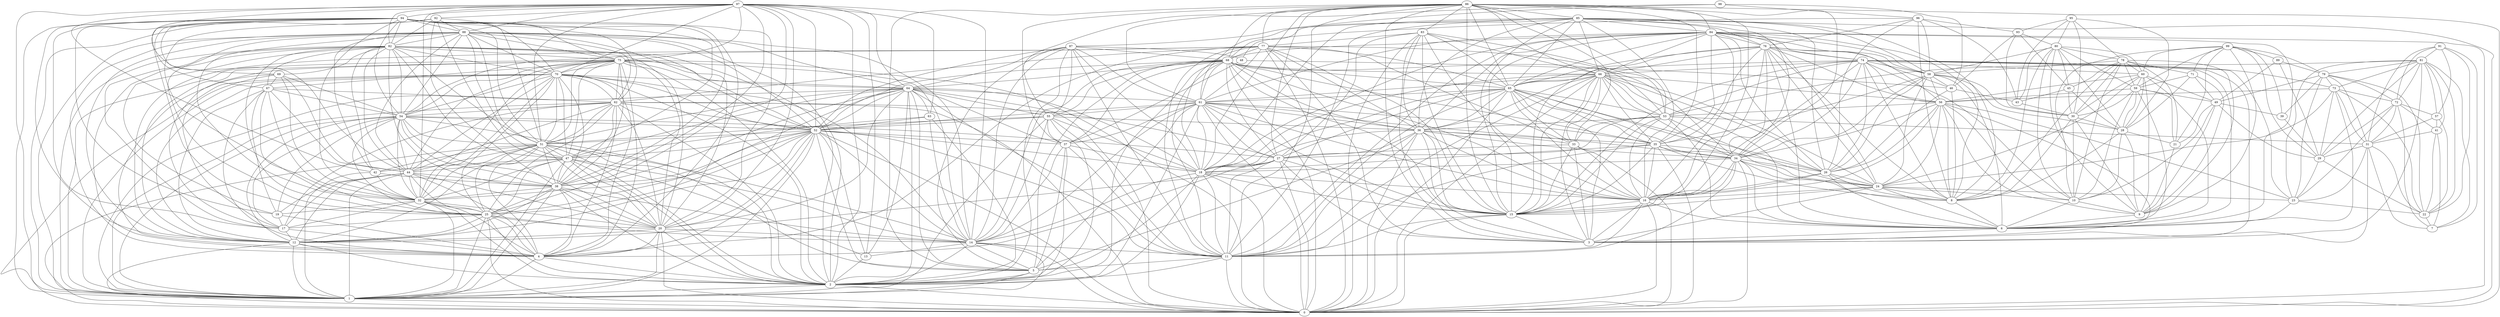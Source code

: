digraph "sensornet-topology" {
label = "";
rankdir="BT";"0"->"1" [arrowhead = "both"] 
"0"->"2" [arrowhead = "both"] 
"0"->"11" [arrowhead = "both"] 
"0"->"12" [arrowhead = "both"] 
"0"->"14" [arrowhead = "both"] 
"0"->"15" [arrowhead = "both"] 
"0"->"16" [arrowhead = "both"] 
"0"->"18" [arrowhead = "both"] 
"0"->"20" [arrowhead = "both"] 
"0"->"25" [arrowhead = "both"] 
"0"->"27" [arrowhead = "both"] 
"0"->"33" [arrowhead = "both"] 
"0"->"34" [arrowhead = "both"] 
"0"->"35" [arrowhead = "both"] 
"0"->"36" [arrowhead = "both"] 
"0"->"51" [arrowhead = "both"] 
"0"->"52" [arrowhead = "both"] 
"0"->"61" [arrowhead = "both"] 
"0"->"62" [arrowhead = "both"] 
"0"->"64" [arrowhead = "both"] 
"0"->"65" [arrowhead = "both"] 
"0"->"66" [arrowhead = "both"] 
"0"->"68" [arrowhead = "both"] 
"0"->"70" [arrowhead = "both"] 
"0"->"75" [arrowhead = "both"] 
"0"->"77" [arrowhead = "both"] 
"0"->"83" [arrowhead = "both"] 
"0"->"84" [arrowhead = "both"] 
"0"->"85" [arrowhead = "both"] 
"0"->"86" [arrowhead = "both"] 
"1"->"2" [arrowhead = "both"] 
"1"->"4" [arrowhead = "both"] 
"1"->"5" [arrowhead = "both"] 
"1"->"12" [arrowhead = "both"] 
"1"->"14" [arrowhead = "both"] 
"1"->"20" [arrowhead = "both"] 
"1"->"25" [arrowhead = "both"] 
"1"->"32" [arrowhead = "both"] 
"1"->"38" [arrowhead = "both"] 
"1"->"42" [arrowhead = "both"] 
"1"->"44" [arrowhead = "both"] 
"1"->"47" [arrowhead = "both"] 
"1"->"52" [arrowhead = "both"] 
"1"->"54" [arrowhead = "both"] 
"1"->"55" [arrowhead = "both"] 
"1"->"62" [arrowhead = "both"] 
"1"->"64" [arrowhead = "both"] 
"1"->"70" [arrowhead = "both"] 
"1"->"75" [arrowhead = "both"] 
"1"->"82" [arrowhead = "both"] 
"1"->"88" [arrowhead = "both"] 
"1"->"92" [arrowhead = "both"] 
"1"->"94" [arrowhead = "both"] 
"1"->"97" [arrowhead = "both"] 
"2"->"4" [arrowhead = "both"] 
"2"->"5" [arrowhead = "both"] 
"2"->"11" [arrowhead = "both"] 
"2"->"12" [arrowhead = "both"] 
"2"->"13" [arrowhead = "both"] 
"2"->"14" [arrowhead = "both"] 
"2"->"18" [arrowhead = "both"] 
"2"->"20" [arrowhead = "both"] 
"2"->"25" [arrowhead = "both"] 
"2"->"32" [arrowhead = "both"] 
"2"->"37" [arrowhead = "both"] 
"2"->"38" [arrowhead = "both"] 
"2"->"47" [arrowhead = "both"] 
"2"->"51" [arrowhead = "both"] 
"2"->"54" [arrowhead = "both"] 
"2"->"55" [arrowhead = "both"] 
"2"->"61" [arrowhead = "both"] 
"2"->"62" [arrowhead = "both"] 
"2"->"63" [arrowhead = "both"] 
"2"->"64" [arrowhead = "both"] 
"2"->"68" [arrowhead = "both"] 
"2"->"70" [arrowhead = "both"] 
"2"->"75" [arrowhead = "both"] 
"2"->"82" [arrowhead = "both"] 
"2"->"87" [arrowhead = "both"] 
"2"->"88" [arrowhead = "both"] 
"2"->"97" [arrowhead = "both"] 
"3"->"6" [arrowhead = "both"] 
"3"->"15" [arrowhead = "both"] 
"3"->"16" [arrowhead = "both"] 
"3"->"24" [arrowhead = "both"] 
"3"->"27" [arrowhead = "both"] 
"3"->"31" [arrowhead = "both"] 
"3"->"33" [arrowhead = "both"] 
"3"->"36" [arrowhead = "both"] 
"3"->"56" [arrowhead = "both"] 
"3"->"65" [arrowhead = "both"] 
"3"->"66" [arrowhead = "both"] 
"3"->"74" [arrowhead = "both"] 
"3"->"77" [arrowhead = "both"] 
"3"->"81" [arrowhead = "both"] 
"3"->"83" [arrowhead = "both"] 
"3"->"86" [arrowhead = "both"] 
"4"->"12" [arrowhead = "both"] 
"4"->"17" [arrowhead = "both"] 
"4"->"19" [arrowhead = "both"] 
"4"->"20" [arrowhead = "both"] 
"4"->"25" [arrowhead = "both"] 
"4"->"27" [arrowhead = "both"] 
"4"->"32" [arrowhead = "both"] 
"4"->"38" [arrowhead = "both"] 
"4"->"44" [arrowhead = "both"] 
"4"->"51" [arrowhead = "both"] 
"4"->"52" [arrowhead = "both"] 
"4"->"62" [arrowhead = "both"] 
"4"->"67" [arrowhead = "both"] 
"4"->"69" [arrowhead = "both"] 
"4"->"70" [arrowhead = "both"] 
"4"->"75" [arrowhead = "both"] 
"4"->"77" [arrowhead = "both"] 
"4"->"82" [arrowhead = "both"] 
"4"->"88" [arrowhead = "both"] 
"4"->"94" [arrowhead = "both"] 
"5"->"11" [arrowhead = "both"] 
"5"->"14" [arrowhead = "both"] 
"5"->"18" [arrowhead = "both"] 
"5"->"36" [arrowhead = "both"] 
"5"->"37" [arrowhead = "both"] 
"5"->"51" [arrowhead = "both"] 
"5"->"52" [arrowhead = "both"] 
"5"->"61" [arrowhead = "both"] 
"5"->"64" [arrowhead = "both"] 
"5"->"68" [arrowhead = "both"] 
"5"->"86" [arrowhead = "both"] 
"5"->"87" [arrowhead = "both"] 
"6"->"8" [arrowhead = "both"] 
"6"->"9" [arrowhead = "both"] 
"6"->"10" [arrowhead = "both"] 
"6"->"16" [arrowhead = "both"] 
"6"->"23" [arrowhead = "both"] 
"6"->"24" [arrowhead = "both"] 
"6"->"26" [arrowhead = "both"] 
"6"->"34" [arrowhead = "both"] 
"6"->"53" [arrowhead = "both"] 
"6"->"58" [arrowhead = "both"] 
"6"->"59" [arrowhead = "both"] 
"6"->"60" [arrowhead = "both"] 
"6"->"66" [arrowhead = "both"] 
"6"->"73" [arrowhead = "both"] 
"6"->"74" [arrowhead = "both"] 
"6"->"76" [arrowhead = "both"] 
"6"->"84" [arrowhead = "both"] 
"7"->"22" [arrowhead = "both"] 
"7"->"31" [arrowhead = "both"] 
"7"->"41" [arrowhead = "both"] 
"7"->"72" [arrowhead = "both"] 
"7"->"81" [arrowhead = "both"] 
"7"->"91" [arrowhead = "both"] 
"8"->"24" [arrowhead = "both"] 
"8"->"26" [arrowhead = "both"] 
"8"->"28" [arrowhead = "both"] 
"8"->"30" [arrowhead = "both"] 
"8"->"34" [arrowhead = "both"] 
"8"->"35" [arrowhead = "both"] 
"8"->"46" [arrowhead = "both"] 
"8"->"56" [arrowhead = "both"] 
"8"->"74" [arrowhead = "both"] 
"8"->"76" [arrowhead = "both"] 
"8"->"78" [arrowhead = "both"] 
"8"->"80" [arrowhead = "both"] 
"8"->"84" [arrowhead = "both"] 
"8"->"85" [arrowhead = "both"] 
"8"->"96" [arrowhead = "both"] 
"9"->"10" [arrowhead = "both"] 
"9"->"21" [arrowhead = "both"] 
"9"->"28" [arrowhead = "both"] 
"9"->"30" [arrowhead = "both"] 
"9"->"49" [arrowhead = "both"] 
"9"->"56" [arrowhead = "both"] 
"9"->"60" [arrowhead = "both"] 
"9"->"71" [arrowhead = "both"] 
"9"->"78" [arrowhead = "both"] 
"9"->"80" [arrowhead = "both"] 
"9"->"99" [arrowhead = "both"] 
"10"->"24" [arrowhead = "both"] 
"10"->"28" [arrowhead = "both"] 
"10"->"30" [arrowhead = "both"] 
"10"->"49" [arrowhead = "both"] 
"10"->"56" [arrowhead = "both"] 
"10"->"59" [arrowhead = "both"] 
"10"->"74" [arrowhead = "both"] 
"10"->"78" [arrowhead = "both"] 
"10"->"80" [arrowhead = "both"] 
"10"->"99" [arrowhead = "both"] 
"11"->"14" [arrowhead = "both"] 
"11"->"15" [arrowhead = "both"] 
"11"->"16" [arrowhead = "both"] 
"11"->"18" [arrowhead = "both"] 
"11"->"27" [arrowhead = "both"] 
"11"->"34" [arrowhead = "both"] 
"11"->"35" [arrowhead = "both"] 
"11"->"36" [arrowhead = "both"] 
"11"->"37" [arrowhead = "both"] 
"11"->"52" [arrowhead = "both"] 
"11"->"55" [arrowhead = "both"] 
"11"->"64" [arrowhead = "both"] 
"11"->"65" [arrowhead = "both"] 
"11"->"66" [arrowhead = "both"] 
"11"->"68" [arrowhead = "both"] 
"11"->"77" [arrowhead = "both"] 
"11"->"84" [arrowhead = "both"] 
"11"->"85" [arrowhead = "both"] 
"11"->"86" [arrowhead = "both"] 
"11"->"87" [arrowhead = "both"] 
"12"->"17" [arrowhead = "both"] 
"12"->"20" [arrowhead = "both"] 
"12"->"25" [arrowhead = "both"] 
"12"->"27" [arrowhead = "both"] 
"12"->"38" [arrowhead = "both"] 
"12"->"44" [arrowhead = "both"] 
"12"->"51" [arrowhead = "both"] 
"12"->"52" [arrowhead = "both"] 
"12"->"54" [arrowhead = "both"] 
"12"->"67" [arrowhead = "both"] 
"12"->"70" [arrowhead = "both"] 
"12"->"75" [arrowhead = "both"] 
"12"->"77" [arrowhead = "both"] 
"12"->"88" [arrowhead = "both"] 
"12"->"94" [arrowhead = "both"] 
"13"->"14" [arrowhead = "both"] 
"13"->"47" [arrowhead = "both"] 
"13"->"52" [arrowhead = "both"] 
"13"->"64" [arrowhead = "both"] 
"13"->"97" [arrowhead = "both"] 
"14"->"18" [arrowhead = "both"] 
"14"->"20" [arrowhead = "both"] 
"14"->"25" [arrowhead = "both"] 
"14"->"37" [arrowhead = "both"] 
"14"->"38" [arrowhead = "both"] 
"14"->"47" [arrowhead = "both"] 
"14"->"51" [arrowhead = "both"] 
"14"->"52" [arrowhead = "both"] 
"14"->"55" [arrowhead = "both"] 
"14"->"61" [arrowhead = "both"] 
"14"->"63" [arrowhead = "both"] 
"14"->"68" [arrowhead = "both"] 
"14"->"70" [arrowhead = "both"] 
"14"->"75" [arrowhead = "both"] 
"14"->"87" [arrowhead = "both"] 
"14"->"88" [arrowhead = "both"] 
"14"->"97" [arrowhead = "both"] 
"15"->"16" [arrowhead = "both"] 
"15"->"18" [arrowhead = "both"] 
"15"->"24" [arrowhead = "both"] 
"15"->"26" [arrowhead = "both"] 
"15"->"27" [arrowhead = "both"] 
"15"->"33" [arrowhead = "both"] 
"15"->"34" [arrowhead = "both"] 
"15"->"35" [arrowhead = "both"] 
"15"->"36" [arrowhead = "both"] 
"15"->"53" [arrowhead = "both"] 
"15"->"61" [arrowhead = "both"] 
"15"->"66" [arrowhead = "both"] 
"15"->"68" [arrowhead = "both"] 
"15"->"74" [arrowhead = "both"] 
"15"->"76" [arrowhead = "both"] 
"15"->"77" [arrowhead = "both"] 
"15"->"83" [arrowhead = "both"] 
"15"->"84" [arrowhead = "both"] 
"15"->"85" [arrowhead = "both"] 
"15"->"86" [arrowhead = "both"] 
"16"->"18" [arrowhead = "both"] 
"16"->"24" [arrowhead = "both"] 
"16"->"26" [arrowhead = "both"] 
"16"->"33" [arrowhead = "both"] 
"16"->"34" [arrowhead = "both"] 
"16"->"35" [arrowhead = "both"] 
"16"->"36" [arrowhead = "both"] 
"16"->"53" [arrowhead = "both"] 
"16"->"56" [arrowhead = "both"] 
"16"->"61" [arrowhead = "both"] 
"16"->"65" [arrowhead = "both"] 
"16"->"68" [arrowhead = "both"] 
"16"->"74" [arrowhead = "both"] 
"16"->"76" [arrowhead = "both"] 
"16"->"83" [arrowhead = "both"] 
"16"->"84" [arrowhead = "both"] 
"16"->"85" [arrowhead = "both"] 
"16"->"86" [arrowhead = "both"] 
"17"->"19" [arrowhead = "both"] 
"17"->"25" [arrowhead = "both"] 
"17"->"32" [arrowhead = "both"] 
"17"->"44" [arrowhead = "both"] 
"17"->"54" [arrowhead = "both"] 
"17"->"62" [arrowhead = "both"] 
"17"->"69" [arrowhead = "both"] 
"17"->"75" [arrowhead = "both"] 
"17"->"82" [arrowhead = "both"] 
"17"->"94" [arrowhead = "both"] 
"18"->"27" [arrowhead = "both"] 
"18"->"34" [arrowhead = "both"] 
"18"->"35" [arrowhead = "both"] 
"18"->"36" [arrowhead = "both"] 
"18"->"37" [arrowhead = "both"] 
"18"->"52" [arrowhead = "both"] 
"18"->"55" [arrowhead = "both"] 
"18"->"61" [arrowhead = "both"] 
"18"->"64" [arrowhead = "both"] 
"18"->"65" [arrowhead = "both"] 
"18"->"66" [arrowhead = "both"] 
"18"->"77" [arrowhead = "both"] 
"18"->"84" [arrowhead = "both"] 
"18"->"85" [arrowhead = "both"] 
"18"->"86" [arrowhead = "both"] 
"18"->"87" [arrowhead = "both"] 
"19"->"32" [arrowhead = "both"] 
"19"->"44" [arrowhead = "both"] 
"19"->"54" [arrowhead = "both"] 
"19"->"67" [arrowhead = "both"] 
"19"->"82" [arrowhead = "both"] 
"19"->"94" [arrowhead = "both"] 
"20"->"25" [arrowhead = "both"] 
"20"->"32" [arrowhead = "both"] 
"20"->"38" [arrowhead = "both"] 
"20"->"44" [arrowhead = "both"] 
"20"->"47" [arrowhead = "both"] 
"20"->"51" [arrowhead = "both"] 
"20"->"52" [arrowhead = "both"] 
"20"->"54" [arrowhead = "both"] 
"20"->"62" [arrowhead = "both"] 
"20"->"64" [arrowhead = "both"] 
"20"->"75" [arrowhead = "both"] 
"20"->"82" [arrowhead = "both"] 
"20"->"88" [arrowhead = "both"] 
"20"->"94" [arrowhead = "both"] 
"20"->"97" [arrowhead = "both"] 
"21"->"28" [arrowhead = "both"] 
"21"->"49" [arrowhead = "both"] 
"21"->"59" [arrowhead = "both"] 
"21"->"78" [arrowhead = "both"] 
"21"->"99" [arrowhead = "both"] 
"22"->"23" [arrowhead = "both"] 
"22"->"29" [arrowhead = "both"] 
"22"->"31" [arrowhead = "both"] 
"22"->"41" [arrowhead = "both"] 
"22"->"57" [arrowhead = "both"] 
"22"->"73" [arrowhead = "both"] 
"22"->"79" [arrowhead = "both"] 
"22"->"81" [arrowhead = "both"] 
"22"->"91" [arrowhead = "both"] 
"23"->"24" [arrowhead = "both"] 
"23"->"29" [arrowhead = "both"] 
"23"->"31" [arrowhead = "both"] 
"23"->"56" [arrowhead = "both"] 
"23"->"72" [arrowhead = "both"] 
"23"->"74" [arrowhead = "both"] 
"23"->"79" [arrowhead = "both"] 
"23"->"81" [arrowhead = "both"] 
"24"->"26" [arrowhead = "both"] 
"24"->"34" [arrowhead = "both"] 
"24"->"53" [arrowhead = "both"] 
"24"->"56" [arrowhead = "both"] 
"24"->"58" [arrowhead = "both"] 
"24"->"60" [arrowhead = "both"] 
"24"->"65" [arrowhead = "both"] 
"24"->"66" [arrowhead = "both"] 
"24"->"73" [arrowhead = "both"] 
"24"->"76" [arrowhead = "both"] 
"24"->"84" [arrowhead = "both"] 
"25"->"32" [arrowhead = "both"] 
"25"->"38" [arrowhead = "both"] 
"25"->"44" [arrowhead = "both"] 
"25"->"47" [arrowhead = "both"] 
"25"->"51" [arrowhead = "both"] 
"25"->"52" [arrowhead = "both"] 
"25"->"54" [arrowhead = "both"] 
"25"->"62" [arrowhead = "both"] 
"25"->"64" [arrowhead = "both"] 
"25"->"67" [arrowhead = "both"] 
"25"->"70" [arrowhead = "both"] 
"25"->"82" [arrowhead = "both"] 
"25"->"88" [arrowhead = "both"] 
"25"->"94" [arrowhead = "both"] 
"25"->"97" [arrowhead = "both"] 
"26"->"34" [arrowhead = "both"] 
"26"->"35" [arrowhead = "both"] 
"26"->"46" [arrowhead = "both"] 
"26"->"56" [arrowhead = "both"] 
"26"->"58" [arrowhead = "both"] 
"26"->"65" [arrowhead = "both"] 
"26"->"66" [arrowhead = "both"] 
"26"->"74" [arrowhead = "both"] 
"26"->"84" [arrowhead = "both"] 
"26"->"85" [arrowhead = "both"] 
"26"->"96" [arrowhead = "both"] 
"27"->"33" [arrowhead = "both"] 
"27"->"36" [arrowhead = "both"] 
"27"->"53" [arrowhead = "both"] 
"27"->"54" [arrowhead = "both"] 
"27"->"61" [arrowhead = "both"] 
"27"->"62" [arrowhead = "both"] 
"27"->"65" [arrowhead = "both"] 
"27"->"68" [arrowhead = "both"] 
"27"->"83" [arrowhead = "both"] 
"27"->"86" [arrowhead = "both"] 
"28"->"30" [arrowhead = "both"] 
"28"->"45" [arrowhead = "both"] 
"28"->"58" [arrowhead = "both"] 
"28"->"59" [arrowhead = "both"] 
"28"->"60" [arrowhead = "both"] 
"28"->"71" [arrowhead = "both"] 
"28"->"80" [arrowhead = "both"] 
"28"->"95" [arrowhead = "both"] 
"29"->"31" [arrowhead = "both"] 
"29"->"39" [arrowhead = "both"] 
"29"->"49" [arrowhead = "both"] 
"29"->"72" [arrowhead = "both"] 
"29"->"73" [arrowhead = "both"] 
"29"->"81" [arrowhead = "both"] 
"29"->"89" [arrowhead = "both"] 
"29"->"99" [arrowhead = "both"] 
"30"->"43" [arrowhead = "both"] 
"30"->"45" [arrowhead = "both"] 
"30"->"58" [arrowhead = "both"] 
"30"->"59" [arrowhead = "both"] 
"30"->"60" [arrowhead = "both"] 
"30"->"78" [arrowhead = "both"] 
"30"->"93" [arrowhead = "both"] 
"30"->"95" [arrowhead = "both"] 
"31"->"41" [arrowhead = "both"] 
"31"->"53" [arrowhead = "both"] 
"31"->"57" [arrowhead = "both"] 
"31"->"72" [arrowhead = "both"] 
"31"->"73" [arrowhead = "both"] 
"31"->"79" [arrowhead = "both"] 
"31"->"91" [arrowhead = "both"] 
"32"->"38" [arrowhead = "both"] 
"32"->"42" [arrowhead = "both"] 
"32"->"44" [arrowhead = "both"] 
"32"->"47" [arrowhead = "both"] 
"32"->"51" [arrowhead = "both"] 
"32"->"52" [arrowhead = "both"] 
"32"->"54" [arrowhead = "both"] 
"32"->"67" [arrowhead = "both"] 
"32"->"69" [arrowhead = "both"] 
"32"->"70" [arrowhead = "both"] 
"32"->"75" [arrowhead = "both"] 
"32"->"88" [arrowhead = "both"] 
"32"->"92" [arrowhead = "both"] 
"32"->"94" [arrowhead = "both"] 
"32"->"97" [arrowhead = "both"] 
"33"->"36" [arrowhead = "both"] 
"33"->"53" [arrowhead = "both"] 
"33"->"65" [arrowhead = "both"] 
"33"->"66" [arrowhead = "both"] 
"33"->"77" [arrowhead = "both"] 
"33"->"86" [arrowhead = "both"] 
"34"->"35" [arrowhead = "both"] 
"34"->"36" [arrowhead = "both"] 
"34"->"56" [arrowhead = "both"] 
"34"->"58" [arrowhead = "both"] 
"34"->"61" [arrowhead = "both"] 
"34"->"65" [arrowhead = "both"] 
"34"->"66" [arrowhead = "both"] 
"34"->"68" [arrowhead = "both"] 
"34"->"74" [arrowhead = "both"] 
"34"->"76" [arrowhead = "both"] 
"34"->"85" [arrowhead = "both"] 
"34"->"86" [arrowhead = "both"] 
"35"->"36" [arrowhead = "both"] 
"35"->"58" [arrowhead = "both"] 
"35"->"61" [arrowhead = "both"] 
"35"->"65" [arrowhead = "both"] 
"35"->"66" [arrowhead = "both"] 
"35"->"68" [arrowhead = "both"] 
"35"->"76" [arrowhead = "both"] 
"35"->"84" [arrowhead = "both"] 
"35"->"86" [arrowhead = "both"] 
"36"->"53" [arrowhead = "both"] 
"36"->"55" [arrowhead = "both"] 
"36"->"61" [arrowhead = "both"] 
"36"->"65" [arrowhead = "both"] 
"36"->"66" [arrowhead = "both"] 
"36"->"68" [arrowhead = "both"] 
"36"->"77" [arrowhead = "both"] 
"36"->"83" [arrowhead = "both"] 
"36"->"84" [arrowhead = "both"] 
"36"->"85" [arrowhead = "both"] 
"37"->"48" [arrowhead = "both"] 
"37"->"52" [arrowhead = "both"] 
"37"->"55" [arrowhead = "both"] 
"37"->"61" [arrowhead = "both"] 
"37"->"64" [arrowhead = "both"] 
"37"->"68" [arrowhead = "both"] 
"37"->"98" [arrowhead = "both"] 
"38"->"42" [arrowhead = "both"] 
"38"->"44" [arrowhead = "both"] 
"38"->"47" [arrowhead = "both"] 
"38"->"51" [arrowhead = "both"] 
"38"->"52" [arrowhead = "both"] 
"38"->"54" [arrowhead = "both"] 
"38"->"62" [arrowhead = "both"] 
"38"->"64" [arrowhead = "both"] 
"38"->"70" [arrowhead = "both"] 
"38"->"75" [arrowhead = "both"] 
"38"->"82" [arrowhead = "both"] 
"38"->"92" [arrowhead = "both"] 
"38"->"94" [arrowhead = "both"] 
"38"->"97" [arrowhead = "both"] 
"39"->"49" [arrowhead = "both"] 
"39"->"79" [arrowhead = "both"] 
"39"->"99" [arrowhead = "both"] 
"41"->"57" [arrowhead = "both"] 
"41"->"72" [arrowhead = "both"] 
"41"->"81" [arrowhead = "both"] 
"42"->"47" [arrowhead = "both"] 
"42"->"51" [arrowhead = "both"] 
"42"->"82" [arrowhead = "both"] 
"42"->"88" [arrowhead = "both"] 
"42"->"97" [arrowhead = "both"] 
"43"->"45" [arrowhead = "both"] 
"43"->"46" [arrowhead = "both"] 
"43"->"80" [arrowhead = "both"] 
"43"->"95" [arrowhead = "both"] 
"43"->"96" [arrowhead = "both"] 
"44"->"47" [arrowhead = "both"] 
"44"->"51" [arrowhead = "both"] 
"44"->"54" [arrowhead = "both"] 
"44"->"62" [arrowhead = "both"] 
"44"->"67" [arrowhead = "both"] 
"44"->"69" [arrowhead = "both"] 
"44"->"70" [arrowhead = "both"] 
"44"->"75" [arrowhead = "both"] 
"44"->"82" [arrowhead = "both"] 
"44"->"88" [arrowhead = "both"] 
"44"->"97" [arrowhead = "both"] 
"45"->"78" [arrowhead = "both"] 
"45"->"80" [arrowhead = "both"] 
"45"->"93" [arrowhead = "both"] 
"46"->"48" [arrowhead = "both"] 
"46"->"58" [arrowhead = "both"] 
"46"->"76" [arrowhead = "both"] 
"46"->"93" [arrowhead = "both"] 
"46"->"98" [arrowhead = "both"] 
"47"->"51" [arrowhead = "both"] 
"47"->"52" [arrowhead = "both"] 
"47"->"63" [arrowhead = "both"] 
"47"->"64" [arrowhead = "both"] 
"47"->"70" [arrowhead = "both"] 
"47"->"75" [arrowhead = "both"] 
"47"->"82" [arrowhead = "both"] 
"47"->"88" [arrowhead = "both"] 
"47"->"92" [arrowhead = "both"] 
"47"->"94" [arrowhead = "both"] 
"48"->"87" [arrowhead = "both"] 
"48"->"96" [arrowhead = "both"] 
"49"->"59" [arrowhead = "both"] 
"49"->"60" [arrowhead = "both"] 
"49"->"71" [arrowhead = "both"] 
"49"->"79" [arrowhead = "both"] 
"49"->"89" [arrowhead = "both"] 
"51"->"52" [arrowhead = "both"] 
"51"->"54" [arrowhead = "both"] 
"51"->"55" [arrowhead = "both"] 
"51"->"62" [arrowhead = "both"] 
"51"->"64" [arrowhead = "both"] 
"51"->"70" [arrowhead = "both"] 
"51"->"75" [arrowhead = "both"] 
"51"->"82" [arrowhead = "both"] 
"51"->"88" [arrowhead = "both"] 
"51"->"92" [arrowhead = "both"] 
"51"->"94" [arrowhead = "both"] 
"51"->"97" [arrowhead = "both"] 
"52"->"54" [arrowhead = "both"] 
"52"->"55" [arrowhead = "both"] 
"52"->"61" [arrowhead = "both"] 
"52"->"62" [arrowhead = "both"] 
"52"->"63" [arrowhead = "both"] 
"52"->"64" [arrowhead = "both"] 
"52"->"68" [arrowhead = "both"] 
"52"->"70" [arrowhead = "both"] 
"52"->"75" [arrowhead = "both"] 
"52"->"82" [arrowhead = "both"] 
"52"->"87" [arrowhead = "both"] 
"52"->"88" [arrowhead = "both"] 
"52"->"97" [arrowhead = "both"] 
"53"->"56" [arrowhead = "both"] 
"53"->"65" [arrowhead = "both"] 
"53"->"66" [arrowhead = "both"] 
"53"->"74" [arrowhead = "both"] 
"53"->"77" [arrowhead = "both"] 
"53"->"81" [arrowhead = "both"] 
"53"->"83" [arrowhead = "both"] 
"53"->"86" [arrowhead = "both"] 
"54"->"62" [arrowhead = "both"] 
"54"->"67" [arrowhead = "both"] 
"54"->"69" [arrowhead = "both"] 
"54"->"70" [arrowhead = "both"] 
"54"->"75" [arrowhead = "both"] 
"54"->"77" [arrowhead = "both"] 
"54"->"82" [arrowhead = "both"] 
"54"->"88" [arrowhead = "both"] 
"54"->"94" [arrowhead = "both"] 
"55"->"61" [arrowhead = "both"] 
"55"->"64" [arrowhead = "both"] 
"55"->"68" [arrowhead = "both"] 
"55"->"86" [arrowhead = "both"] 
"55"->"87" [arrowhead = "both"] 
"56"->"58" [arrowhead = "both"] 
"56"->"59" [arrowhead = "both"] 
"56"->"60" [arrowhead = "both"] 
"56"->"66" [arrowhead = "both"] 
"56"->"73" [arrowhead = "both"] 
"56"->"74" [arrowhead = "both"] 
"56"->"76" [arrowhead = "both"] 
"56"->"84" [arrowhead = "both"] 
"57"->"72" [arrowhead = "both"] 
"57"->"81" [arrowhead = "both"] 
"57"->"91" [arrowhead = "both"] 
"58"->"74" [arrowhead = "both"] 
"58"->"76" [arrowhead = "both"] 
"58"->"78" [arrowhead = "both"] 
"58"->"80" [arrowhead = "both"] 
"58"->"84" [arrowhead = "both"] 
"58"->"85" [arrowhead = "both"] 
"58"->"96" [arrowhead = "both"] 
"59"->"60" [arrowhead = "both"] 
"59"->"71" [arrowhead = "both"] 
"59"->"78" [arrowhead = "both"] 
"59"->"80" [arrowhead = "both"] 
"59"->"99" [arrowhead = "both"] 
"60"->"74" [arrowhead = "both"] 
"60"->"78" [arrowhead = "both"] 
"60"->"80" [arrowhead = "both"] 
"60"->"99" [arrowhead = "both"] 
"61"->"64" [arrowhead = "both"] 
"61"->"65" [arrowhead = "both"] 
"61"->"66" [arrowhead = "both"] 
"61"->"68" [arrowhead = "both"] 
"61"->"77" [arrowhead = "both"] 
"61"->"84" [arrowhead = "both"] 
"61"->"85" [arrowhead = "both"] 
"61"->"86" [arrowhead = "both"] 
"61"->"87" [arrowhead = "both"] 
"62"->"67" [arrowhead = "both"] 
"62"->"70" [arrowhead = "both"] 
"62"->"75" [arrowhead = "both"] 
"62"->"77" [arrowhead = "both"] 
"62"->"88" [arrowhead = "both"] 
"62"->"94" [arrowhead = "both"] 
"63"->"64" [arrowhead = "both"] 
"63"->"97" [arrowhead = "both"] 
"64"->"68" [arrowhead = "both"] 
"64"->"70" [arrowhead = "both"] 
"64"->"75" [arrowhead = "both"] 
"64"->"87" [arrowhead = "both"] 
"64"->"88" [arrowhead = "both"] 
"64"->"97" [arrowhead = "both"] 
"65"->"66" [arrowhead = "both"] 
"65"->"68" [arrowhead = "both"] 
"65"->"74" [arrowhead = "both"] 
"65"->"76" [arrowhead = "both"] 
"65"->"77" [arrowhead = "both"] 
"65"->"83" [arrowhead = "both"] 
"65"->"84" [arrowhead = "both"] 
"65"->"85" [arrowhead = "both"] 
"65"->"86" [arrowhead = "both"] 
"66"->"68" [arrowhead = "both"] 
"66"->"74" [arrowhead = "both"] 
"66"->"76" [arrowhead = "both"] 
"66"->"83" [arrowhead = "both"] 
"66"->"84" [arrowhead = "both"] 
"66"->"85" [arrowhead = "both"] 
"66"->"86" [arrowhead = "both"] 
"67"->"69" [arrowhead = "both"] 
"67"->"75" [arrowhead = "both"] 
"67"->"82" [arrowhead = "both"] 
"67"->"94" [arrowhead = "both"] 
"68"->"77" [arrowhead = "both"] 
"68"->"84" [arrowhead = "both"] 
"68"->"85" [arrowhead = "both"] 
"68"->"86" [arrowhead = "both"] 
"68"->"87" [arrowhead = "both"] 
"69"->"82" [arrowhead = "both"] 
"69"->"94" [arrowhead = "both"] 
"70"->"75" [arrowhead = "both"] 
"70"->"82" [arrowhead = "both"] 
"70"->"88" [arrowhead = "both"] 
"70"->"94" [arrowhead = "both"] 
"70"->"97" [arrowhead = "both"] 
"71"->"78" [arrowhead = "both"] 
"71"->"99" [arrowhead = "both"] 
"72"->"73" [arrowhead = "both"] 
"72"->"79" [arrowhead = "both"] 
"72"->"81" [arrowhead = "both"] 
"72"->"91" [arrowhead = "both"] 
"73"->"74" [arrowhead = "both"] 
"73"->"79" [arrowhead = "both"] 
"73"->"81" [arrowhead = "both"] 
"74"->"76" [arrowhead = "both"] 
"74"->"84" [arrowhead = "both"] 
"75"->"82" [arrowhead = "both"] 
"75"->"88" [arrowhead = "both"] 
"75"->"94" [arrowhead = "both"] 
"75"->"97" [arrowhead = "both"] 
"76"->"84" [arrowhead = "both"] 
"76"->"85" [arrowhead = "both"] 
"76"->"96" [arrowhead = "both"] 
"77"->"83" [arrowhead = "both"] 
"77"->"86" [arrowhead = "both"] 
"78"->"80" [arrowhead = "both"] 
"78"->"95" [arrowhead = "both"] 
"79"->"81" [arrowhead = "both"] 
"79"->"89" [arrowhead = "both"] 
"79"->"99" [arrowhead = "both"] 
"80"->"93" [arrowhead = "both"] 
"80"->"95" [arrowhead = "both"] 
"81"->"91" [arrowhead = "both"] 
"82"->"88" [arrowhead = "both"] 
"82"->"92" [arrowhead = "both"] 
"82"->"94" [arrowhead = "both"] 
"82"->"97" [arrowhead = "both"] 
"83"->"86" [arrowhead = "both"] 
"84"->"85" [arrowhead = "both"] 
"84"->"86" [arrowhead = "both"] 
"85"->"86" [arrowhead = "both"] 
"87"->"98" [arrowhead = "both"] 
"88"->"92" [arrowhead = "both"] 
"88"->"94" [arrowhead = "both"] 
"88"->"97" [arrowhead = "both"] 
"89"->"99" [arrowhead = "both"] 
"92"->"97" [arrowhead = "both"] 
"93"->"95" [arrowhead = "both"] 
"93"->"96" [arrowhead = "both"] 
"94"->"97" [arrowhead = "both"] 
"96"->"98" [arrowhead = "both"] 
}